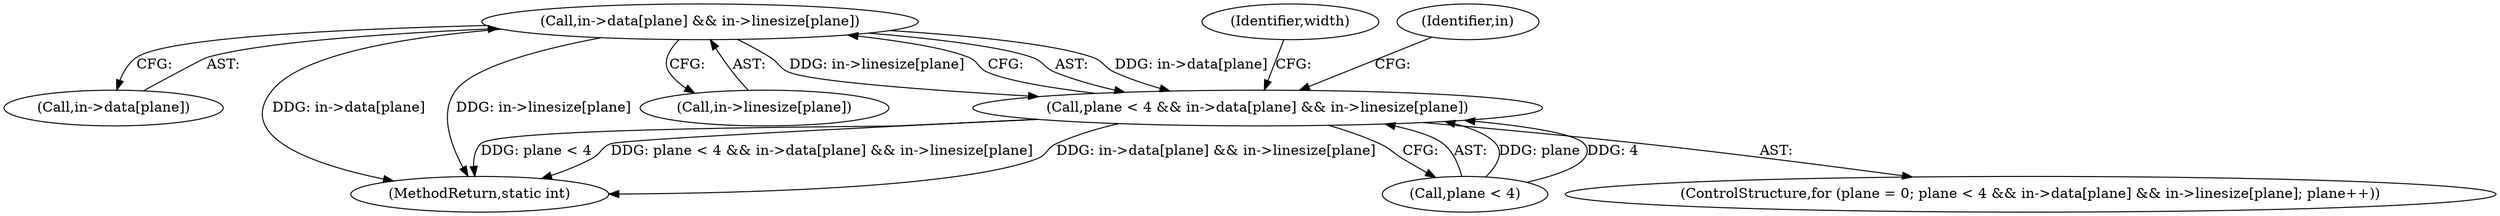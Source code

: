 digraph "0_FFmpeg_e43a0a232dbf6d3c161823c2e07c52e76227a1bc_4@array" {
"1000184" [label="(Call,in->data[plane] && in->linesize[plane])"];
"1000180" [label="(Call,plane < 4 && in->data[plane] && in->linesize[plane])"];
"1000185" [label="(Call,in->data[plane])"];
"1000200" [label="(Identifier,width)"];
"1000176" [label="(ControlStructure,for (plane = 0; plane < 4 && in->data[plane] && in->linesize[plane]; plane++))"];
"1000443" [label="(MethodReturn,static int)"];
"1000180" [label="(Call,plane < 4 && in->data[plane] && in->linesize[plane])"];
"1000438" [label="(Identifier,in)"];
"1000184" [label="(Call,in->data[plane] && in->linesize[plane])"];
"1000190" [label="(Call,in->linesize[plane])"];
"1000181" [label="(Call,plane < 4)"];
"1000184" -> "1000180"  [label="AST: "];
"1000184" -> "1000185"  [label="CFG: "];
"1000184" -> "1000190"  [label="CFG: "];
"1000185" -> "1000184"  [label="AST: "];
"1000190" -> "1000184"  [label="AST: "];
"1000180" -> "1000184"  [label="CFG: "];
"1000184" -> "1000443"  [label="DDG: in->data[plane]"];
"1000184" -> "1000443"  [label="DDG: in->linesize[plane]"];
"1000184" -> "1000180"  [label="DDG: in->data[plane]"];
"1000184" -> "1000180"  [label="DDG: in->linesize[plane]"];
"1000180" -> "1000176"  [label="AST: "];
"1000180" -> "1000181"  [label="CFG: "];
"1000181" -> "1000180"  [label="AST: "];
"1000200" -> "1000180"  [label="CFG: "];
"1000438" -> "1000180"  [label="CFG: "];
"1000180" -> "1000443"  [label="DDG: in->data[plane] && in->linesize[plane]"];
"1000180" -> "1000443"  [label="DDG: plane < 4"];
"1000180" -> "1000443"  [label="DDG: plane < 4 && in->data[plane] && in->linesize[plane]"];
"1000181" -> "1000180"  [label="DDG: plane"];
"1000181" -> "1000180"  [label="DDG: 4"];
}
